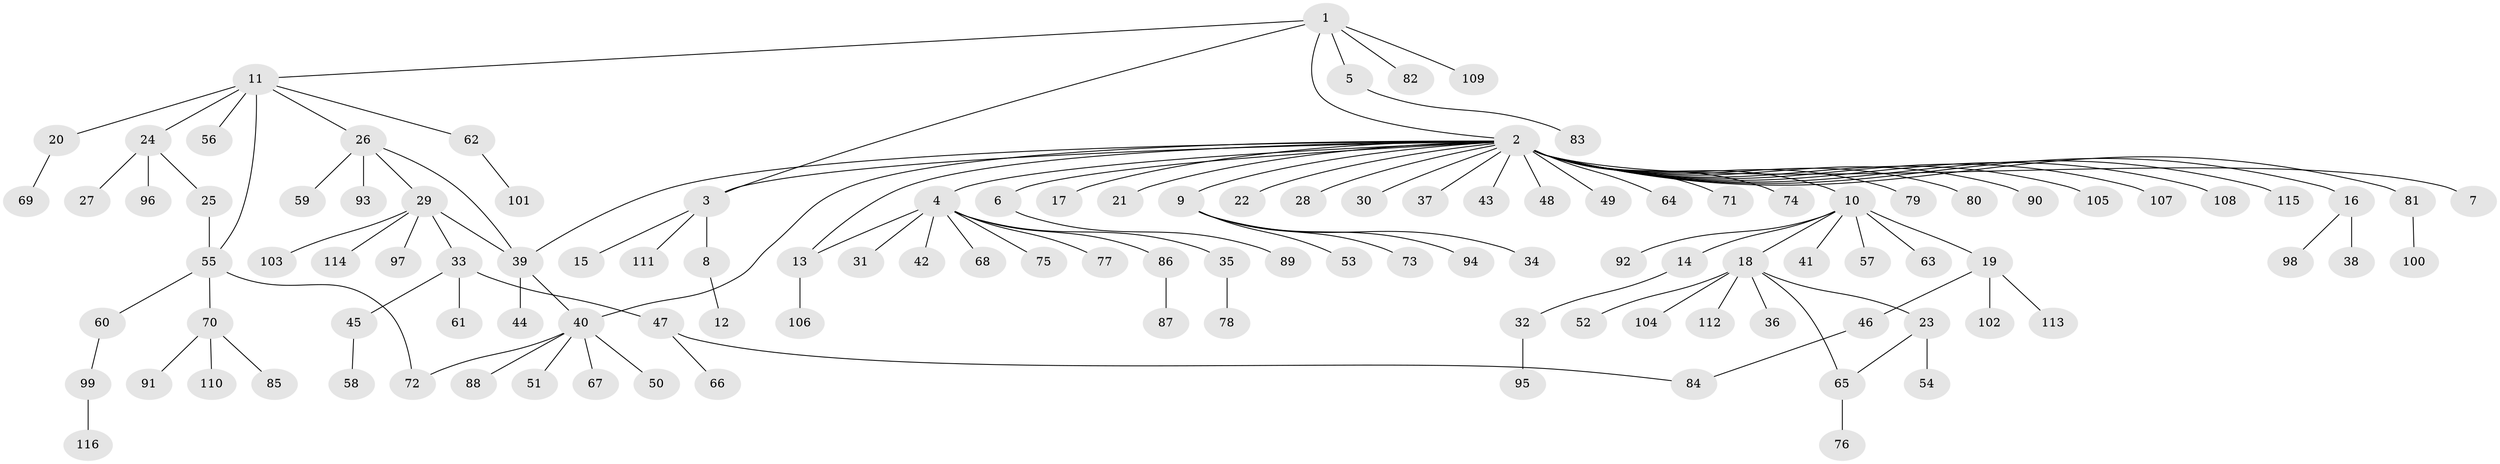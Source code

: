 // coarse degree distribution, {5: 0.02247191011235955, 30: 0.011235955056179775, 4: 0.033707865168539325, 9: 0.02247191011235955, 1: 0.6966292134831461, 7: 0.011235955056179775, 2: 0.1348314606741573, 6: 0.02247191011235955, 3: 0.033707865168539325, 8: 0.011235955056179775}
// Generated by graph-tools (version 1.1) at 2025/23/03/03/25 07:23:50]
// undirected, 116 vertices, 124 edges
graph export_dot {
graph [start="1"]
  node [color=gray90,style=filled];
  1;
  2;
  3;
  4;
  5;
  6;
  7;
  8;
  9;
  10;
  11;
  12;
  13;
  14;
  15;
  16;
  17;
  18;
  19;
  20;
  21;
  22;
  23;
  24;
  25;
  26;
  27;
  28;
  29;
  30;
  31;
  32;
  33;
  34;
  35;
  36;
  37;
  38;
  39;
  40;
  41;
  42;
  43;
  44;
  45;
  46;
  47;
  48;
  49;
  50;
  51;
  52;
  53;
  54;
  55;
  56;
  57;
  58;
  59;
  60;
  61;
  62;
  63;
  64;
  65;
  66;
  67;
  68;
  69;
  70;
  71;
  72;
  73;
  74;
  75;
  76;
  77;
  78;
  79;
  80;
  81;
  82;
  83;
  84;
  85;
  86;
  87;
  88;
  89;
  90;
  91;
  92;
  93;
  94;
  95;
  96;
  97;
  98;
  99;
  100;
  101;
  102;
  103;
  104;
  105;
  106;
  107;
  108;
  109;
  110;
  111;
  112;
  113;
  114;
  115;
  116;
  1 -- 2;
  1 -- 3;
  1 -- 5;
  1 -- 11;
  1 -- 82;
  1 -- 109;
  2 -- 3;
  2 -- 4;
  2 -- 6;
  2 -- 7;
  2 -- 9;
  2 -- 10;
  2 -- 13;
  2 -- 16;
  2 -- 17;
  2 -- 21;
  2 -- 22;
  2 -- 28;
  2 -- 30;
  2 -- 37;
  2 -- 39;
  2 -- 40;
  2 -- 43;
  2 -- 48;
  2 -- 49;
  2 -- 64;
  2 -- 71;
  2 -- 74;
  2 -- 79;
  2 -- 80;
  2 -- 81;
  2 -- 90;
  2 -- 105;
  2 -- 107;
  2 -- 108;
  2 -- 115;
  3 -- 8;
  3 -- 15;
  3 -- 111;
  4 -- 13;
  4 -- 31;
  4 -- 35;
  4 -- 42;
  4 -- 68;
  4 -- 75;
  4 -- 77;
  4 -- 86;
  5 -- 83;
  6 -- 89;
  8 -- 12;
  9 -- 34;
  9 -- 53;
  9 -- 73;
  9 -- 94;
  10 -- 14;
  10 -- 18;
  10 -- 19;
  10 -- 41;
  10 -- 57;
  10 -- 63;
  10 -- 92;
  11 -- 20;
  11 -- 24;
  11 -- 26;
  11 -- 55;
  11 -- 56;
  11 -- 62;
  13 -- 106;
  14 -- 32;
  16 -- 38;
  16 -- 98;
  18 -- 23;
  18 -- 36;
  18 -- 52;
  18 -- 65;
  18 -- 104;
  18 -- 112;
  19 -- 46;
  19 -- 102;
  19 -- 113;
  20 -- 69;
  23 -- 54;
  23 -- 65;
  24 -- 25;
  24 -- 27;
  24 -- 96;
  25 -- 55;
  26 -- 29;
  26 -- 39;
  26 -- 59;
  26 -- 93;
  29 -- 33;
  29 -- 39;
  29 -- 97;
  29 -- 103;
  29 -- 114;
  32 -- 95;
  33 -- 45;
  33 -- 47;
  33 -- 61;
  35 -- 78;
  39 -- 40;
  39 -- 44;
  40 -- 50;
  40 -- 51;
  40 -- 67;
  40 -- 72;
  40 -- 88;
  45 -- 58;
  46 -- 84;
  47 -- 66;
  47 -- 84;
  55 -- 60;
  55 -- 70;
  55 -- 72;
  60 -- 99;
  62 -- 101;
  65 -- 76;
  70 -- 85;
  70 -- 91;
  70 -- 110;
  81 -- 100;
  86 -- 87;
  99 -- 116;
}
